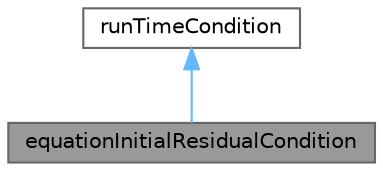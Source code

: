 digraph "equationInitialResidualCondition"
{
 // LATEX_PDF_SIZE
  bgcolor="transparent";
  edge [fontname=Helvetica,fontsize=10,labelfontname=Helvetica,labelfontsize=10];
  node [fontname=Helvetica,fontsize=10,shape=box,height=0.2,width=0.4];
  Node1 [id="Node000001",label="equationInitialResidualCondition",height=0.2,width=0.4,color="gray40", fillcolor="grey60", style="filled", fontcolor="black",tooltip="Minimum or maximum initial residual run time condition."];
  Node2 -> Node1 [id="edge1_Node000001_Node000002",dir="back",color="steelblue1",style="solid",tooltip=" "];
  Node2 [id="Node000002",label="runTimeCondition",height=0.2,width=0.4,color="gray40", fillcolor="white", style="filled",URL="$classFoam_1_1functionObjects_1_1runTimeControls_1_1runTimeCondition.html",tooltip="Base class for run time conditions."];
}
